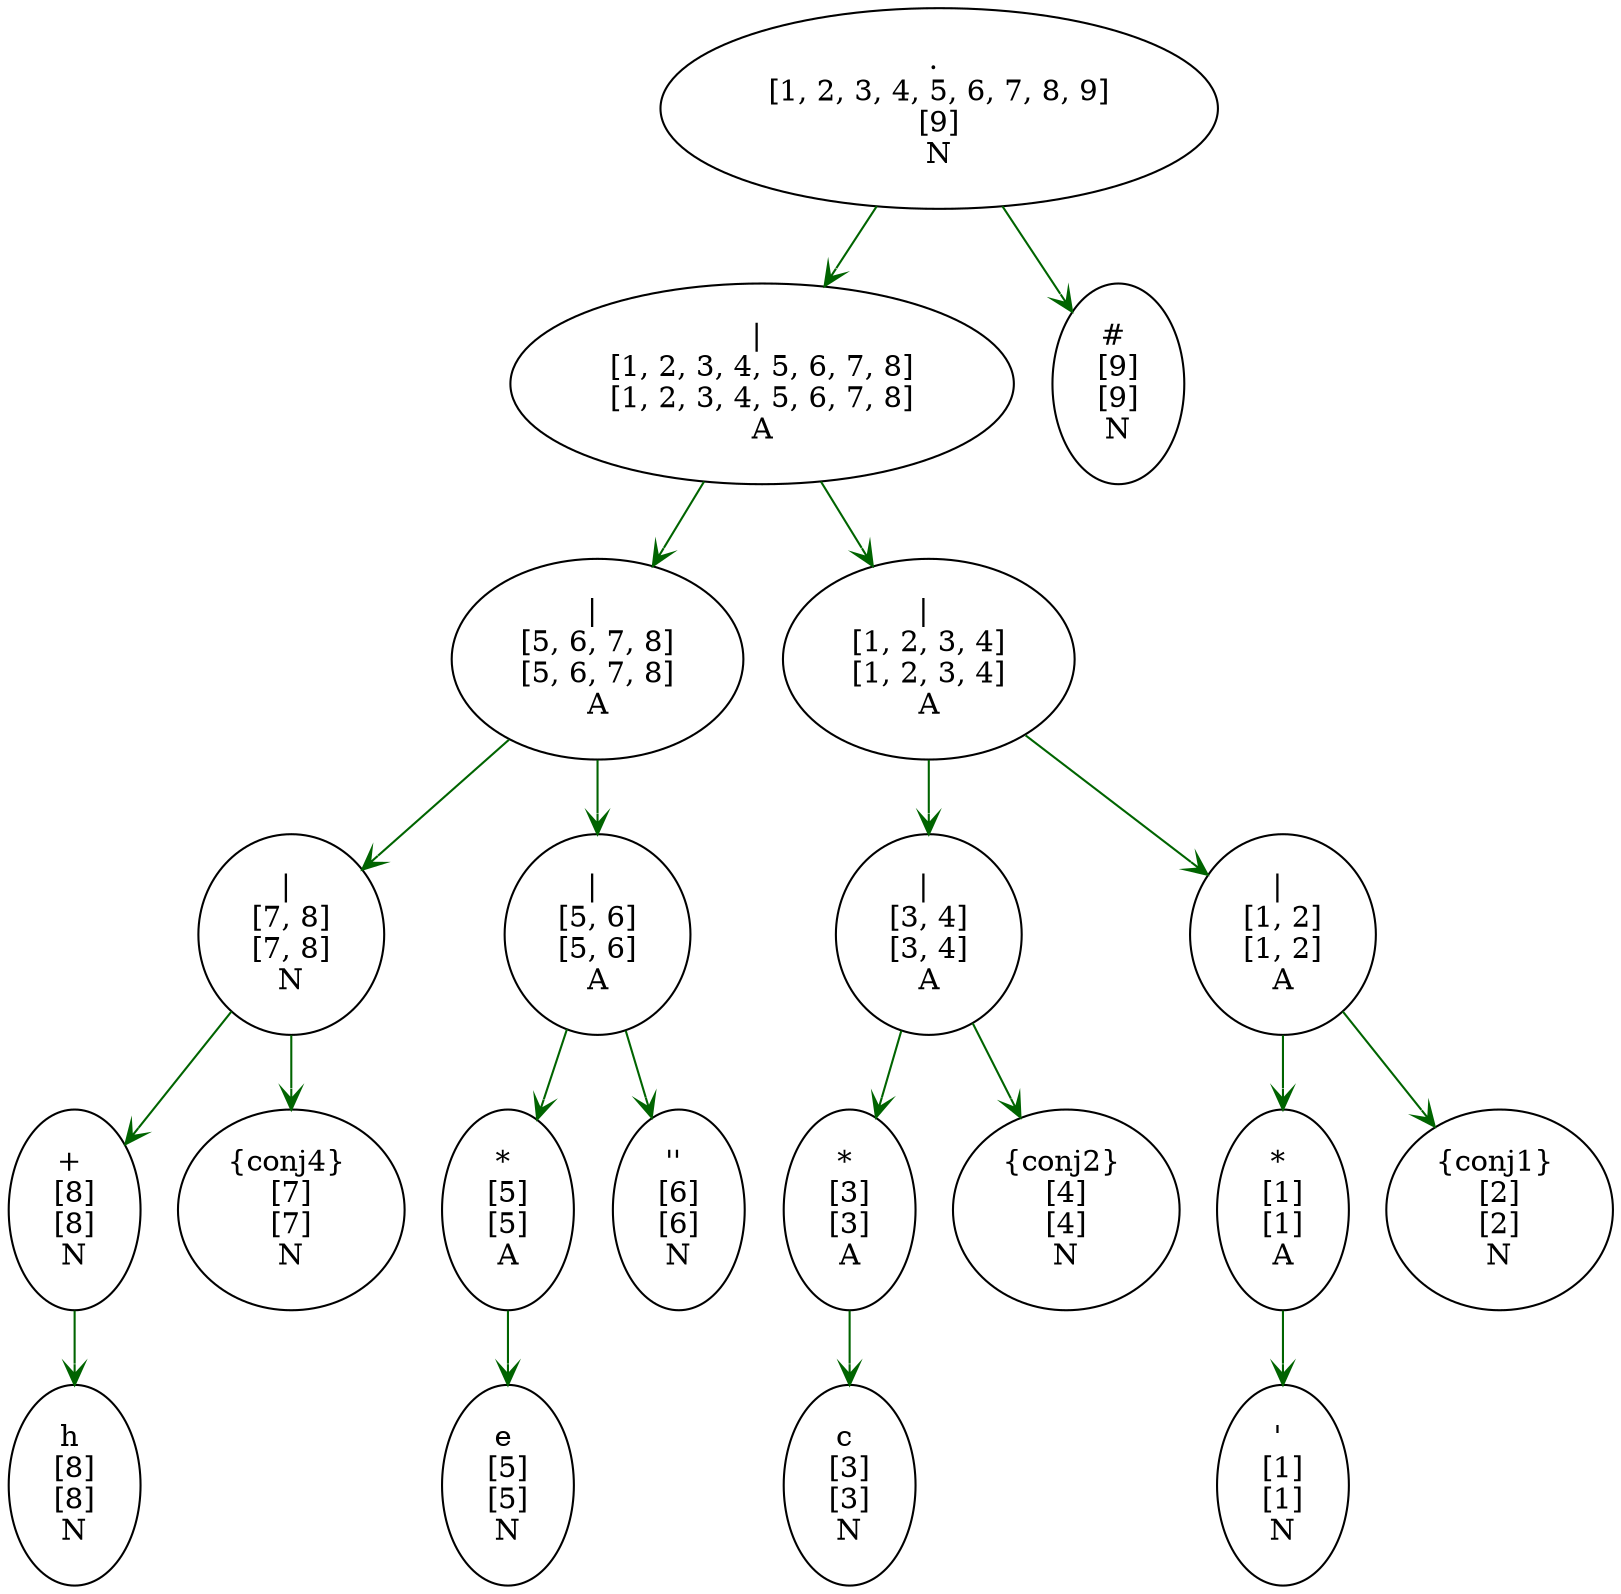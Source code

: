 digraph G {
 layout=dot 
labelloc = "t"edge [weigth=1000  color=darkgreen  arrowtail="open" arrowhead="open"]
Nodo2108894754 -> Nodo772766383;
Nodo1039878201 -> Nodo1814011788;
Nodo1039878201 -> Nodo2108894754;
Nodo316796088 -> Nodo1021767949;
Nodo1530649640 -> Nodo316796088;
Nodo1530649640 -> Nodo1271454524;
Nodo1448176337 -> Nodo1530649640;
Nodo1448176337 -> Nodo1039878201;
Nodo1572112271 -> Nodo1483459213;
Nodo1442311047 -> Nodo1572112271;
Nodo1442311047 -> Nodo145560586;
Nodo1910272623 -> Nodo2011554171;
Nodo488937427 -> Nodo1910272623;
Nodo488937427 -> Nodo2110381369;
Nodo1863616485 -> Nodo488937427;
Nodo1863616485 -> Nodo1442311047;
Nodo933387589 -> Nodo1863616485;
Nodo933387589 -> Nodo1448176337;
Nodo234999405 -> Nodo933387589;
Nodo234999405 -> Nodo1033042561;
Nodo2011554171[label="\' 
 [1] 
 [1] 
 N "];
Nodo1910272623[label="* 
 [1] 
 [1] 
 A "];
Nodo2110381369[label="{conj1} 
 [2] 
 [2] 
 N "];
Nodo488937427[label="| 
 [1, 2] 
 [1, 2] 
 A "];
Nodo1483459213[label="c 
 [3] 
 [3] 
 N "];
Nodo1572112271[label="* 
 [3] 
 [3] 
 A "];
Nodo145560586[label="{conj2} 
 [4] 
 [4] 
 N "];
Nodo1442311047[label="| 
 [3, 4] 
 [3, 4] 
 A "];
Nodo1863616485[label="| 
 [1, 2, 3, 4] 
 [1, 2, 3, 4] 
 A "];
Nodo1021767949[label="e 
 [5] 
 [5] 
 N "];
Nodo316796088[label="* 
 [5] 
 [5] 
 A "];
Nodo1271454524[label="'' 
 [6] 
 [6] 
 N "];
Nodo1530649640[label="| 
 [5, 6] 
 [5, 6] 
 A "];
Nodo1814011788[label="{conj4} 
 [7] 
 [7] 
 N "];
Nodo772766383[label="h 
 [8] 
 [8] 
 N "];
Nodo2108894754[label="+ 
 [8] 
 [8] 
 N "];
Nodo1039878201[label="| 
 [7, 8] 
 [7, 8] 
 N "];
Nodo1448176337[label="| 
 [5, 6, 7, 8] 
 [5, 6, 7, 8] 
 A "];
Nodo933387589[label="| 
 [1, 2, 3, 4, 5, 6, 7, 8] 
 [1, 2, 3, 4, 5, 6, 7, 8] 
 A "];
Nodo1033042561[label="# 
 [9] 
 [9] 
 N "];
Nodo234999405[label=". 
 [1, 2, 3, 4, 5, 6, 7, 8, 9] 
 [9] 
 N "];
}
